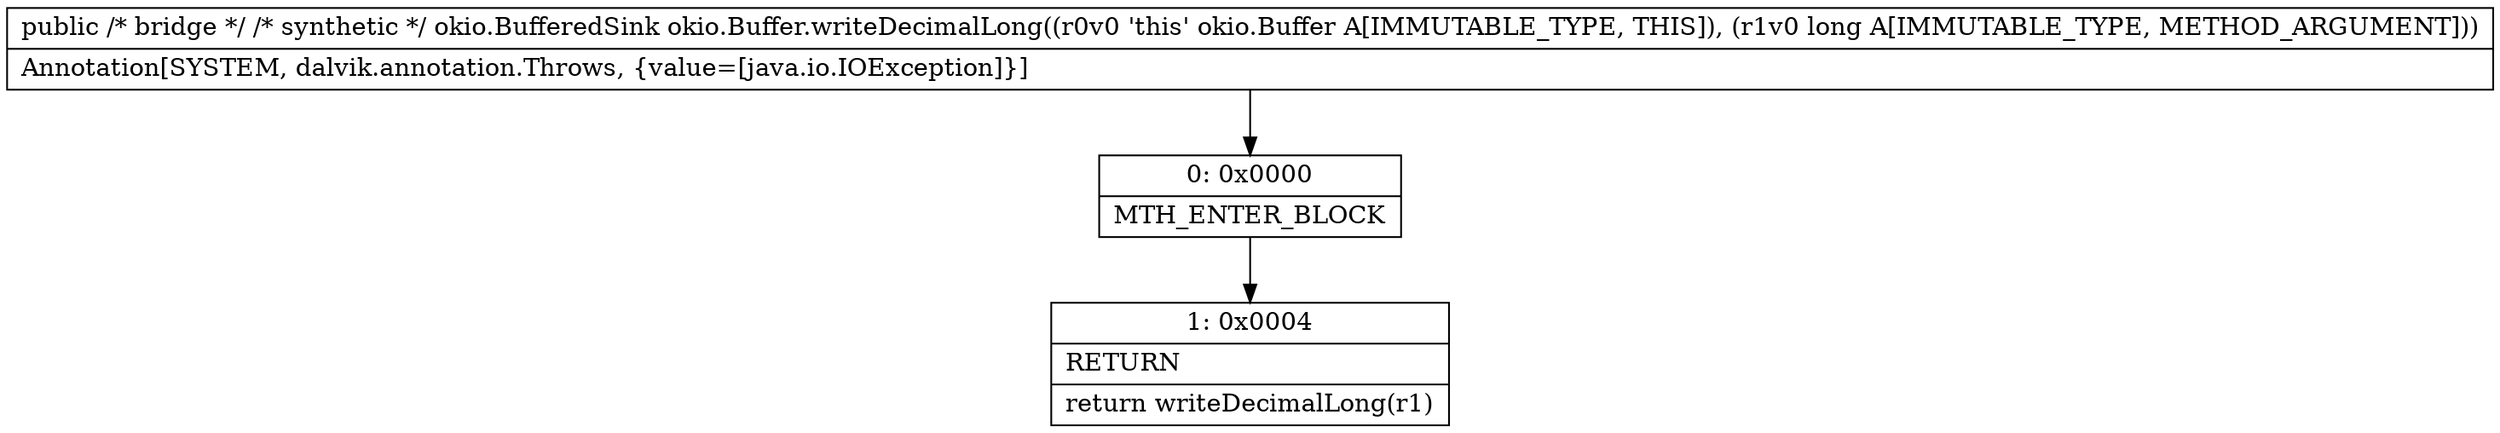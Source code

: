 digraph "CFG forokio.Buffer.writeDecimalLong(J)Lokio\/BufferedSink;" {
Node_0 [shape=record,label="{0\:\ 0x0000|MTH_ENTER_BLOCK\l}"];
Node_1 [shape=record,label="{1\:\ 0x0004|RETURN\l|return writeDecimalLong(r1)\l}"];
MethodNode[shape=record,label="{public \/* bridge *\/ \/* synthetic *\/ okio.BufferedSink okio.Buffer.writeDecimalLong((r0v0 'this' okio.Buffer A[IMMUTABLE_TYPE, THIS]), (r1v0 long A[IMMUTABLE_TYPE, METHOD_ARGUMENT]))  | Annotation[SYSTEM, dalvik.annotation.Throws, \{value=[java.io.IOException]\}]\l}"];
MethodNode -> Node_0;
Node_0 -> Node_1;
}

